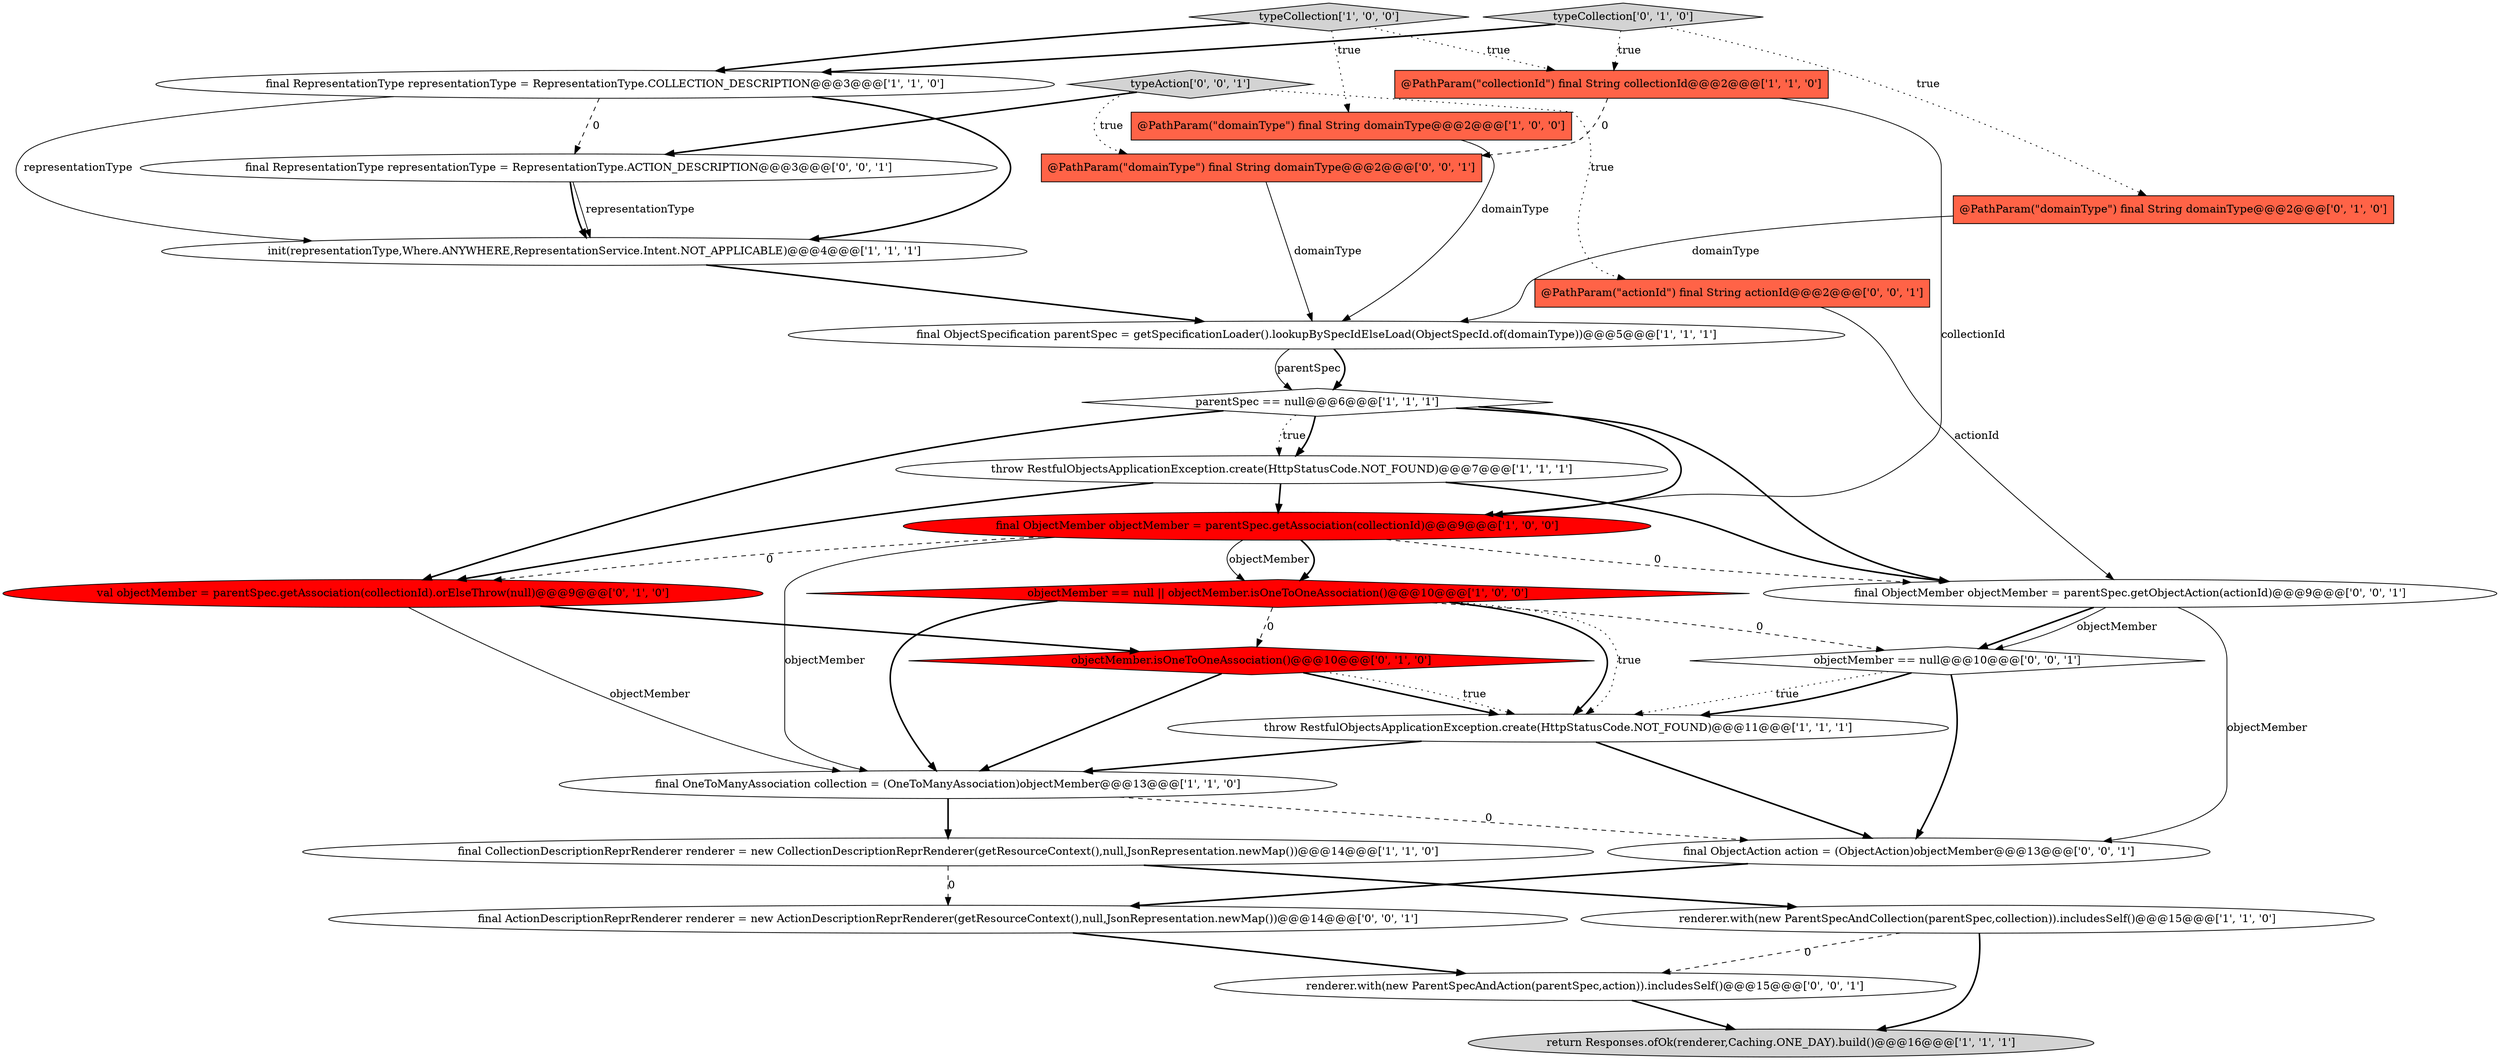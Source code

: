 digraph {
14 [style = filled, label = "typeCollection['1', '0', '0']", fillcolor = lightgray, shape = diamond image = "AAA0AAABBB1BBB"];
0 [style = filled, label = "throw RestfulObjectsApplicationException.create(HttpStatusCode.NOT_FOUND)@@@11@@@['1', '1', '1']", fillcolor = white, shape = ellipse image = "AAA0AAABBB1BBB"];
9 [style = filled, label = "renderer.with(new ParentSpecAndCollection(parentSpec,collection)).includesSelf()@@@15@@@['1', '1', '0']", fillcolor = white, shape = ellipse image = "AAA0AAABBB1BBB"];
5 [style = filled, label = "@PathParam(\"domainType\") final String domainType@@@2@@@['1', '0', '0']", fillcolor = tomato, shape = box image = "AAA0AAABBB1BBB"];
15 [style = filled, label = "val objectMember = parentSpec.getAssociation(collectionId).orElseThrow(null)@@@9@@@['0', '1', '0']", fillcolor = red, shape = ellipse image = "AAA1AAABBB2BBB"];
21 [style = filled, label = "renderer.with(new ParentSpecAndAction(parentSpec,action)).includesSelf()@@@15@@@['0', '0', '1']", fillcolor = white, shape = ellipse image = "AAA0AAABBB3BBB"];
26 [style = filled, label = "final ObjectAction action = (ObjectAction)objectMember@@@13@@@['0', '0', '1']", fillcolor = white, shape = ellipse image = "AAA0AAABBB3BBB"];
19 [style = filled, label = "final ObjectMember objectMember = parentSpec.getObjectAction(actionId)@@@9@@@['0', '0', '1']", fillcolor = white, shape = ellipse image = "AAA0AAABBB3BBB"];
13 [style = filled, label = "final RepresentationType representationType = RepresentationType.COLLECTION_DESCRIPTION@@@3@@@['1', '1', '0']", fillcolor = white, shape = ellipse image = "AAA0AAABBB1BBB"];
20 [style = filled, label = "objectMember == null@@@10@@@['0', '0', '1']", fillcolor = white, shape = diamond image = "AAA0AAABBB3BBB"];
11 [style = filled, label = "return Responses.ofOk(renderer,Caching.ONE_DAY).build()@@@16@@@['1', '1', '1']", fillcolor = lightgray, shape = ellipse image = "AAA0AAABBB1BBB"];
17 [style = filled, label = "typeCollection['0', '1', '0']", fillcolor = lightgray, shape = diamond image = "AAA0AAABBB2BBB"];
16 [style = filled, label = "objectMember.isOneToOneAssociation()@@@10@@@['0', '1', '0']", fillcolor = red, shape = diamond image = "AAA1AAABBB2BBB"];
27 [style = filled, label = "@PathParam(\"domainType\") final String domainType@@@2@@@['0', '0', '1']", fillcolor = tomato, shape = box image = "AAA0AAABBB3BBB"];
23 [style = filled, label = "@PathParam(\"actionId\") final String actionId@@@2@@@['0', '0', '1']", fillcolor = tomato, shape = box image = "AAA0AAABBB3BBB"];
4 [style = filled, label = "final ObjectSpecification parentSpec = getSpecificationLoader().lookupBySpecIdElseLoad(ObjectSpecId.of(domainType))@@@5@@@['1', '1', '1']", fillcolor = white, shape = ellipse image = "AAA0AAABBB1BBB"];
6 [style = filled, label = "throw RestfulObjectsApplicationException.create(HttpStatusCode.NOT_FOUND)@@@7@@@['1', '1', '1']", fillcolor = white, shape = ellipse image = "AAA0AAABBB1BBB"];
1 [style = filled, label = "init(representationType,Where.ANYWHERE,RepresentationService.Intent.NOT_APPLICABLE)@@@4@@@['1', '1', '1']", fillcolor = white, shape = ellipse image = "AAA0AAABBB1BBB"];
25 [style = filled, label = "final RepresentationType representationType = RepresentationType.ACTION_DESCRIPTION@@@3@@@['0', '0', '1']", fillcolor = white, shape = ellipse image = "AAA0AAABBB3BBB"];
24 [style = filled, label = "final ActionDescriptionReprRenderer renderer = new ActionDescriptionReprRenderer(getResourceContext(),null,JsonRepresentation.newMap())@@@14@@@['0', '0', '1']", fillcolor = white, shape = ellipse image = "AAA0AAABBB3BBB"];
18 [style = filled, label = "@PathParam(\"domainType\") final String domainType@@@2@@@['0', '1', '0']", fillcolor = tomato, shape = box image = "AAA0AAABBB2BBB"];
12 [style = filled, label = "final ObjectMember objectMember = parentSpec.getAssociation(collectionId)@@@9@@@['1', '0', '0']", fillcolor = red, shape = ellipse image = "AAA1AAABBB1BBB"];
7 [style = filled, label = "parentSpec == null@@@6@@@['1', '1', '1']", fillcolor = white, shape = diamond image = "AAA0AAABBB1BBB"];
10 [style = filled, label = "final CollectionDescriptionReprRenderer renderer = new CollectionDescriptionReprRenderer(getResourceContext(),null,JsonRepresentation.newMap())@@@14@@@['1', '1', '0']", fillcolor = white, shape = ellipse image = "AAA0AAABBB1BBB"];
2 [style = filled, label = "final OneToManyAssociation collection = (OneToManyAssociation)objectMember@@@13@@@['1', '1', '0']", fillcolor = white, shape = ellipse image = "AAA0AAABBB1BBB"];
8 [style = filled, label = "@PathParam(\"collectionId\") final String collectionId@@@2@@@['1', '1', '0']", fillcolor = tomato, shape = box image = "AAA0AAABBB1BBB"];
22 [style = filled, label = "typeAction['0', '0', '1']", fillcolor = lightgray, shape = diamond image = "AAA0AAABBB3BBB"];
3 [style = filled, label = "objectMember == null || objectMember.isOneToOneAssociation()@@@10@@@['1', '0', '0']", fillcolor = red, shape = diamond image = "AAA1AAABBB1BBB"];
12->2 [style = solid, label="objectMember"];
22->25 [style = bold, label=""];
7->6 [style = dotted, label="true"];
1->4 [style = bold, label=""];
15->2 [style = solid, label="objectMember"];
16->0 [style = bold, label=""];
25->1 [style = bold, label=""];
0->26 [style = bold, label=""];
9->11 [style = bold, label=""];
22->23 [style = dotted, label="true"];
17->18 [style = dotted, label="true"];
7->12 [style = bold, label=""];
20->26 [style = bold, label=""];
8->12 [style = solid, label="collectionId"];
13->1 [style = solid, label="representationType"];
19->20 [style = bold, label=""];
20->0 [style = dotted, label="true"];
0->2 [style = bold, label=""];
20->0 [style = bold, label=""];
6->19 [style = bold, label=""];
13->25 [style = dashed, label="0"];
16->2 [style = bold, label=""];
2->10 [style = bold, label=""];
15->16 [style = bold, label=""];
26->24 [style = bold, label=""];
18->4 [style = solid, label="domainType"];
4->7 [style = bold, label=""];
3->0 [style = bold, label=""];
13->1 [style = bold, label=""];
6->15 [style = bold, label=""];
17->8 [style = dotted, label="true"];
23->19 [style = solid, label="actionId"];
14->5 [style = dotted, label="true"];
4->7 [style = solid, label="parentSpec"];
19->20 [style = solid, label="objectMember"];
16->0 [style = dotted, label="true"];
19->26 [style = solid, label="objectMember"];
3->2 [style = bold, label=""];
24->21 [style = bold, label=""];
21->11 [style = bold, label=""];
12->19 [style = dashed, label="0"];
9->21 [style = dashed, label="0"];
22->27 [style = dotted, label="true"];
7->6 [style = bold, label=""];
3->20 [style = dashed, label="0"];
3->0 [style = dotted, label="true"];
14->8 [style = dotted, label="true"];
12->15 [style = dashed, label="0"];
7->15 [style = bold, label=""];
8->27 [style = dashed, label="0"];
10->9 [style = bold, label=""];
12->3 [style = bold, label=""];
17->13 [style = bold, label=""];
5->4 [style = solid, label="domainType"];
14->13 [style = bold, label=""];
2->26 [style = dashed, label="0"];
27->4 [style = solid, label="domainType"];
25->1 [style = solid, label="representationType"];
7->19 [style = bold, label=""];
12->3 [style = solid, label="objectMember"];
10->24 [style = dashed, label="0"];
3->16 [style = dashed, label="0"];
6->12 [style = bold, label=""];
}
